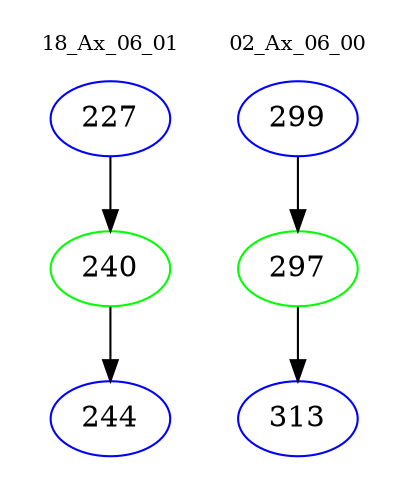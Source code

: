 digraph{
subgraph cluster_0 {
color = white
label = "18_Ax_06_01";
fontsize=10;
T0_227 [label="227", color="blue"]
T0_227 -> T0_240 [color="black"]
T0_240 [label="240", color="green"]
T0_240 -> T0_244 [color="black"]
T0_244 [label="244", color="blue"]
}
subgraph cluster_1 {
color = white
label = "02_Ax_06_00";
fontsize=10;
T1_299 [label="299", color="blue"]
T1_299 -> T1_297 [color="black"]
T1_297 [label="297", color="green"]
T1_297 -> T1_313 [color="black"]
T1_313 [label="313", color="blue"]
}
}
